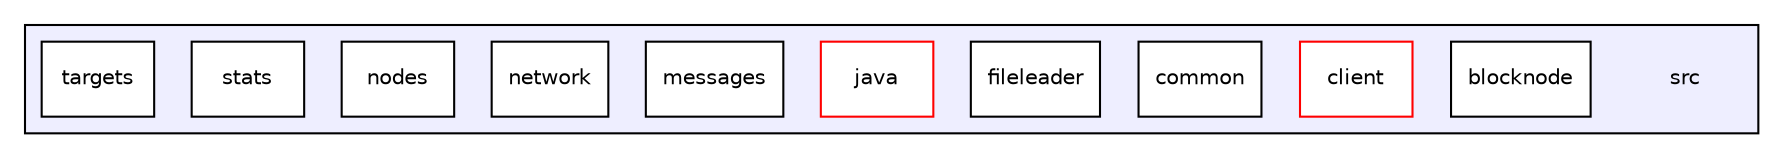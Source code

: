 digraph "/home/travis/build/DICL/VeloxDFS/src" {
  compound=true
  node [ fontsize="10", fontname="Helvetica"];
  edge [ labelfontsize="10", labelfontname="Helvetica"];
  subgraph clusterdir_68267d1309a1af8e8297ef4c3efbcdba {
    graph [ bgcolor="#eeeeff", pencolor="black", label="" URL="dir_68267d1309a1af8e8297ef4c3efbcdba.html"];
    dir_68267d1309a1af8e8297ef4c3efbcdba [shape=plaintext label="src"];
    dir_19b356e2962ac3900c7d3f8673572545 [shape=box label="blocknode" color="black" fillcolor="white" style="filled" URL="dir_19b356e2962ac3900c7d3f8673572545.html"];
    dir_6908ff505388a07996d238c763adbdab [shape=box label="client" color="red" fillcolor="white" style="filled" URL="dir_6908ff505388a07996d238c763adbdab.html"];
    dir_fdedb0aba14d44ce9d99bc100e026e6a [shape=box label="common" color="black" fillcolor="white" style="filled" URL="dir_fdedb0aba14d44ce9d99bc100e026e6a.html"];
    dir_04d6596521230a4569854c9f51697096 [shape=box label="fileleader" color="black" fillcolor="white" style="filled" URL="dir_04d6596521230a4569854c9f51697096.html"];
    dir_a3016bf19aa28451207b266e9b24d523 [shape=box label="java" color="red" fillcolor="white" style="filled" URL="dir_a3016bf19aa28451207b266e9b24d523.html"];
    dir_7e580a9e3cd345dd51216eb99dadc8eb [shape=box label="messages" color="black" fillcolor="white" style="filled" URL="dir_7e580a9e3cd345dd51216eb99dadc8eb.html"];
    dir_fc4c7f03e1a69a98c370fae55a743828 [shape=box label="network" color="black" fillcolor="white" style="filled" URL="dir_fc4c7f03e1a69a98c370fae55a743828.html"];
    dir_b50dc725db71458029b22868a9250dc9 [shape=box label="nodes" color="black" fillcolor="white" style="filled" URL="dir_b50dc725db71458029b22868a9250dc9.html"];
    dir_3de45fbf08d2e79aacff2f4de113ab26 [shape=box label="stats" color="black" fillcolor="white" style="filled" URL="dir_3de45fbf08d2e79aacff2f4de113ab26.html"];
    dir_1993ebb3126c4220b0abed8923c3acb5 [shape=box label="targets" color="black" fillcolor="white" style="filled" URL="dir_1993ebb3126c4220b0abed8923c3acb5.html"];
  }
}
